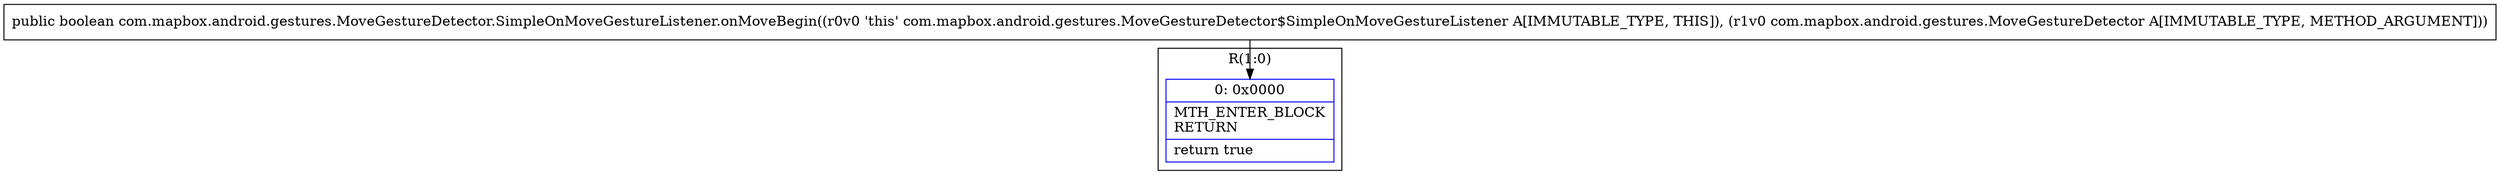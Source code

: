 digraph "CFG forcom.mapbox.android.gestures.MoveGestureDetector.SimpleOnMoveGestureListener.onMoveBegin(Lcom\/mapbox\/android\/gestures\/MoveGestureDetector;)Z" {
subgraph cluster_Region_867001594 {
label = "R(1:0)";
node [shape=record,color=blue];
Node_0 [shape=record,label="{0\:\ 0x0000|MTH_ENTER_BLOCK\lRETURN\l|return true\l}"];
}
MethodNode[shape=record,label="{public boolean com.mapbox.android.gestures.MoveGestureDetector.SimpleOnMoveGestureListener.onMoveBegin((r0v0 'this' com.mapbox.android.gestures.MoveGestureDetector$SimpleOnMoveGestureListener A[IMMUTABLE_TYPE, THIS]), (r1v0 com.mapbox.android.gestures.MoveGestureDetector A[IMMUTABLE_TYPE, METHOD_ARGUMENT])) }"];
MethodNode -> Node_0;
}

